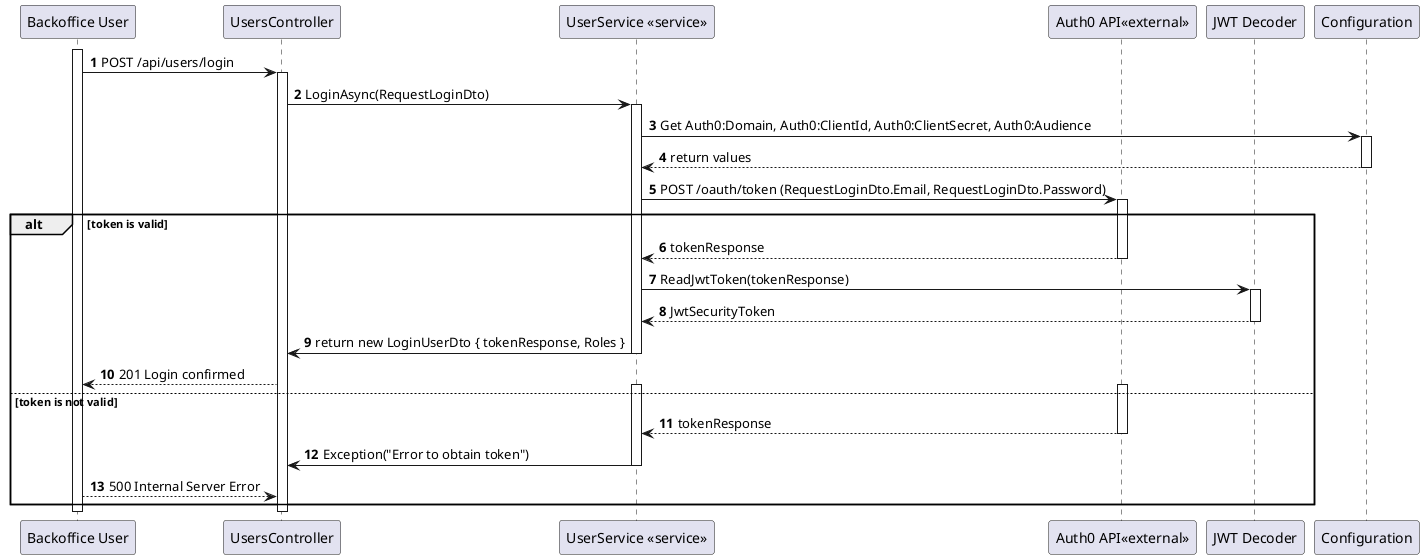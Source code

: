 @startuml
autonumber
participant Backoffice as "Backoffice User"
participant CTRL as "UsersController"
participant SERVICE as "UserService <<service>>"
participant AUTH0 as "Auth0 API<<external>>"
participant JWT as "JWT Decoder"
participant CONFIG as "Configuration"

activate Backoffice
Backoffice -> CTRL : POST /api/users/login
activate CTRL

CTRL -> SERVICE : LoginAsync(RequestLoginDto)
activate SERVICE

SERVICE -> CONFIG : Get Auth0:Domain, Auth0:ClientId, Auth0:ClientSecret, Auth0:Audience
activate CONFIG
CONFIG --> SERVICE : return values
deactivate CONFIG

SERVICE -> AUTH0 : POST /oauth/token (RequestLoginDto.Email, RequestLoginDto.Password)
activate AUTH0

alt token is valid
    AUTH0 --> SERVICE : tokenResponse
    deactivate AUTH0

    SERVICE -> JWT : ReadJwtToken(tokenResponse)
    activate JWT
    JWT --> SERVICE : JwtSecurityToken
    deactivate JWT

    SERVICE -> CTRL : return new LoginUserDto { tokenResponse, Roles }
    deactivate SERVICE
    CTRL --> Backoffice : 201 Login confirmed

else token is not valid
    activate AUTH0
    activate SERVICE
    AUTH0 --> SERVICE : tokenResponse
    deactivate AUTH0

    SERVICE -> CTRL : Exception("Error to obtain token")
    deactivate SERVICE
    CTRL <-- Backoffice : 500 Internal Server Error
end

deactivate CTRL
deactivate Backoffice
@enduml